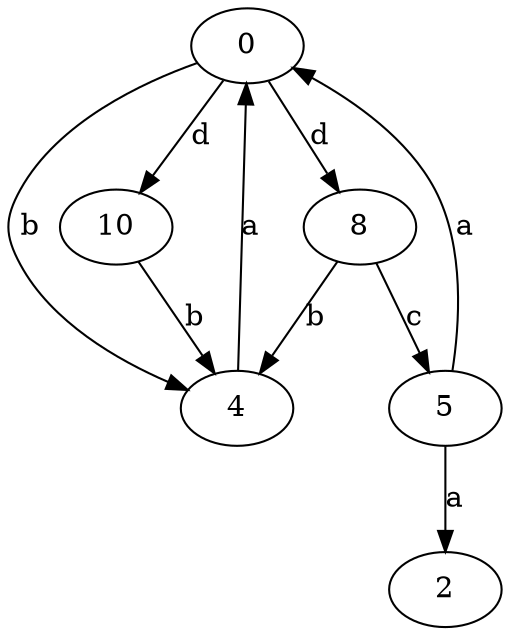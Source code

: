 strict digraph  {
0;
2;
4;
5;
8;
10;
0 -> 4  [label=b];
0 -> 8  [label=d];
0 -> 10  [label=d];
4 -> 0  [label=a];
5 -> 0  [label=a];
5 -> 2  [label=a];
8 -> 4  [label=b];
8 -> 5  [label=c];
10 -> 4  [label=b];
}
